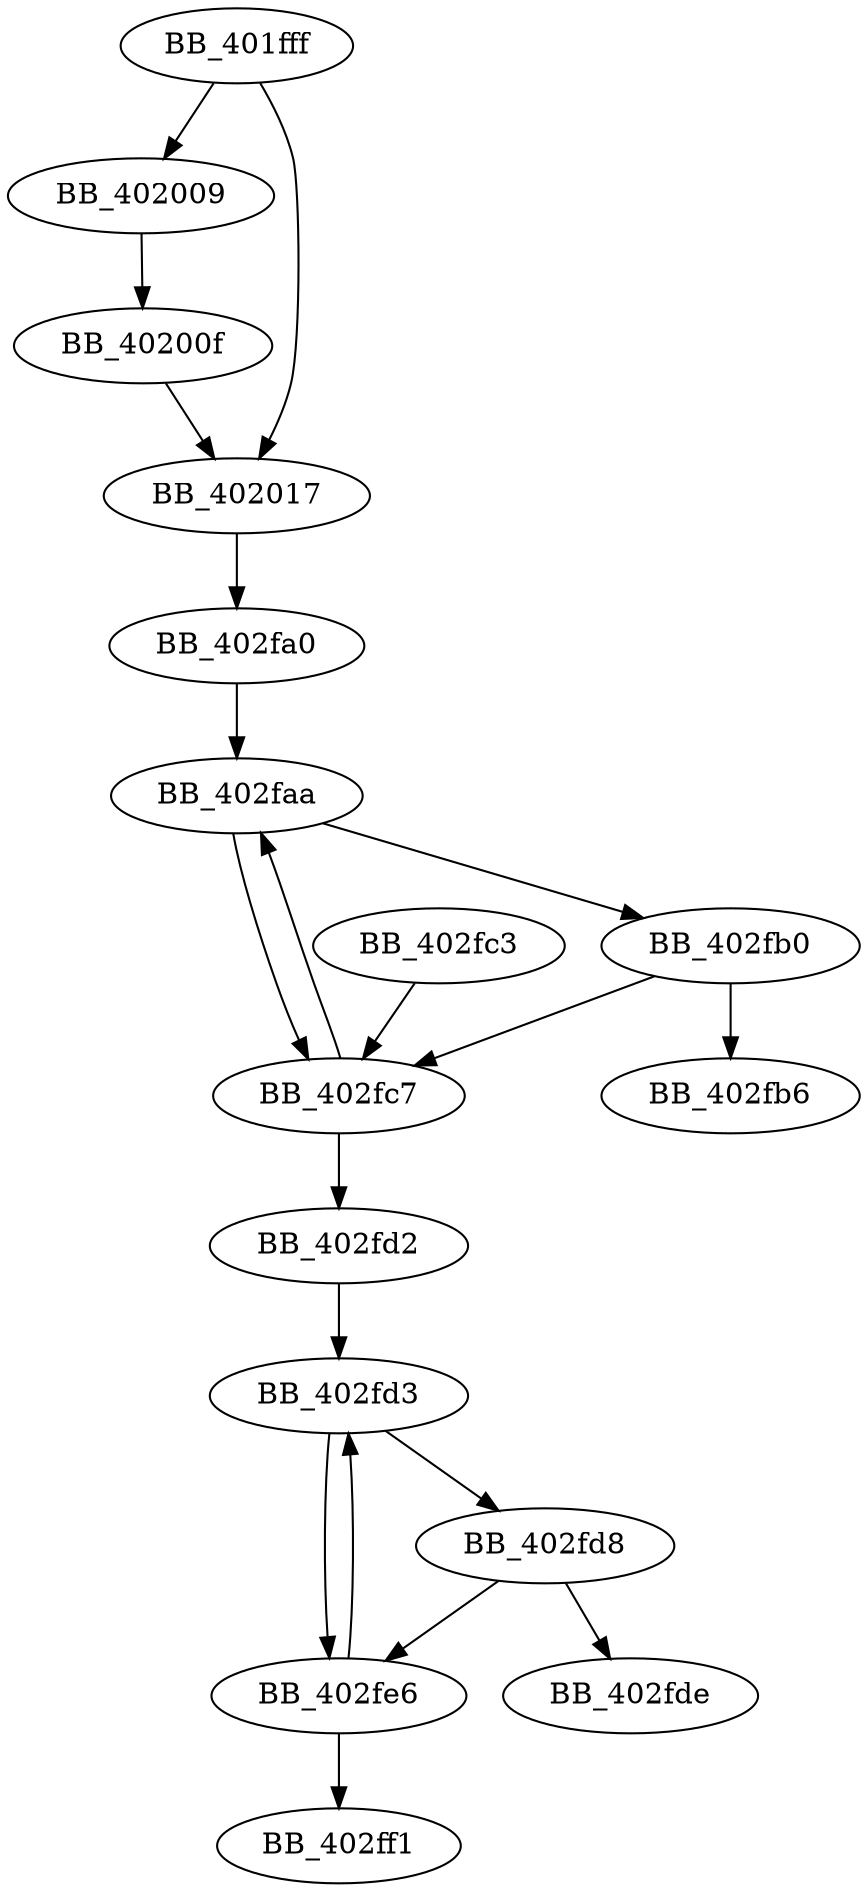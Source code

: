 DiGraph __mtterm{
BB_401fff->BB_402009
BB_401fff->BB_402017
BB_402009->BB_40200f
BB_40200f->BB_402017
BB_402017->BB_402fa0
BB_402fa0->BB_402faa
BB_402faa->BB_402fb0
BB_402faa->BB_402fc7
BB_402fb0->BB_402fb6
BB_402fb0->BB_402fc7
BB_402fc3->BB_402fc7
BB_402fc7->BB_402faa
BB_402fc7->BB_402fd2
BB_402fd2->BB_402fd3
BB_402fd3->BB_402fd8
BB_402fd3->BB_402fe6
BB_402fd8->BB_402fde
BB_402fd8->BB_402fe6
BB_402fe6->BB_402fd3
BB_402fe6->BB_402ff1
}
